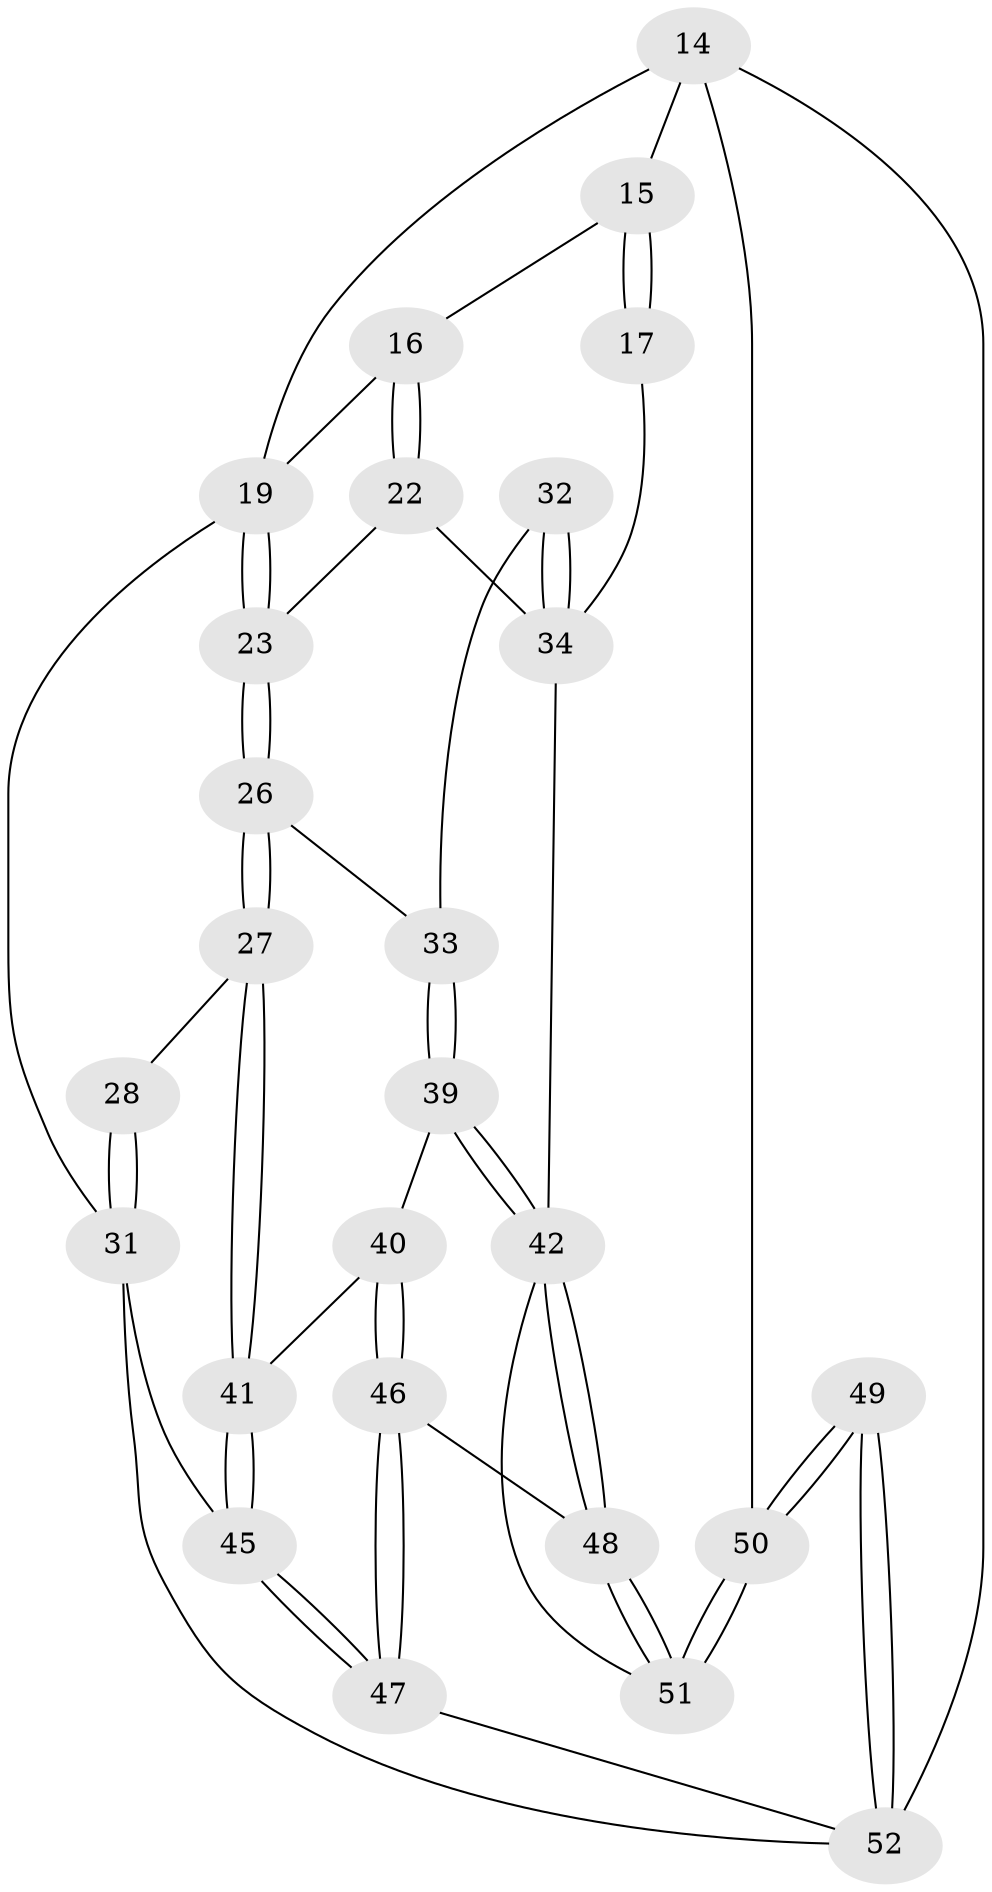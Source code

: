 // original degree distribution, {3: 0.038461538461538464, 6: 0.23076923076923078, 4: 0.2692307692307692, 5: 0.46153846153846156}
// Generated by graph-tools (version 1.1) at 2025/05/03/04/25 22:05:37]
// undirected, 26 vertices, 59 edges
graph export_dot {
graph [start="1"]
  node [color=gray90,style=filled];
  14 [pos="+1+0.4182026616580384",super="+13+3"];
  15 [pos="+0.8415268010690783+0.39630845583414576",super="+12"];
  16 [pos="+0.5660841497643322+0.5191344878055123",super="+9"];
  17 [pos="+0.9833202154065609+0.41806110095353005"];
  19 [pos="+0.3361952804269665+0.33174445200740726",super="+18"];
  22 [pos="+0.4675816076610802+0.5912319194163665"];
  23 [pos="+0.4574684618960412+0.5903149579425018"];
  26 [pos="+0.3027752666730233+0.6796965769202584"];
  27 [pos="+0.2612905191833412+0.6921664604189911"];
  28 [pos="+0.16402133218203244+0.5795431796038035"];
  31 [pos="+0+0.908771622250982",super="+29+20"];
  32 [pos="+0.5315338039165911+0.6841596038353731"];
  33 [pos="+0.4665748158893557+0.7918842369890458"];
  34 [pos="+0.6387048586481199+0.7609246277530787",super="+24+25"];
  39 [pos="+0.47885711584110324+0.8414628422048679"];
  40 [pos="+0.30543620905571434+0.8046780502787172"];
  41 [pos="+0.2559226128555858+0.7183076757672509"];
  42 [pos="+0.5076076503835277+0.8851336245453644",super="+38"];
  45 [pos="+0.1250136614994984+0.8542025648612959"];
  46 [pos="+0.42428934041335287+1"];
  47 [pos="+0.39979743242557814+1"];
  48 [pos="+0.4282779002140905+1"];
  49 [pos="+0.7929149829470995+1",super="+44"];
  50 [pos="+0.7671509523807729+1",super="+36"];
  51 [pos="+0.6857446963294581+1",super="+37"];
  52 [pos="+1+1",super="+30+43"];
  14 -- 15 [weight=2];
  14 -- 52 [weight=3];
  14 -- 50;
  14 -- 19 [weight=2];
  15 -- 16 [weight=2];
  15 -- 17 [weight=2];
  15 -- 17;
  16 -- 22;
  16 -- 22;
  16 -- 19 [weight=2];
  17 -- 34;
  19 -- 23;
  19 -- 23;
  19 -- 31 [weight=2];
  22 -- 23;
  22 -- 34;
  23 -- 26;
  23 -- 26;
  26 -- 27;
  26 -- 27;
  26 -- 33;
  27 -- 28;
  27 -- 41;
  27 -- 41;
  28 -- 31 [weight=2];
  28 -- 31;
  31 -- 45;
  31 -- 52;
  32 -- 33;
  32 -- 34 [weight=2];
  32 -- 34;
  33 -- 39;
  33 -- 39;
  34 -- 42;
  39 -- 40;
  39 -- 42;
  39 -- 42;
  40 -- 41;
  40 -- 46;
  40 -- 46;
  41 -- 45;
  41 -- 45;
  42 -- 48;
  42 -- 48;
  42 -- 51;
  45 -- 47;
  45 -- 47;
  46 -- 47;
  46 -- 47;
  46 -- 48;
  47 -- 52;
  48 -- 51;
  48 -- 51;
  49 -- 50 [weight=2];
  49 -- 50;
  49 -- 52 [weight=2];
  49 -- 52;
  50 -- 51 [weight=2];
  50 -- 51;
}
